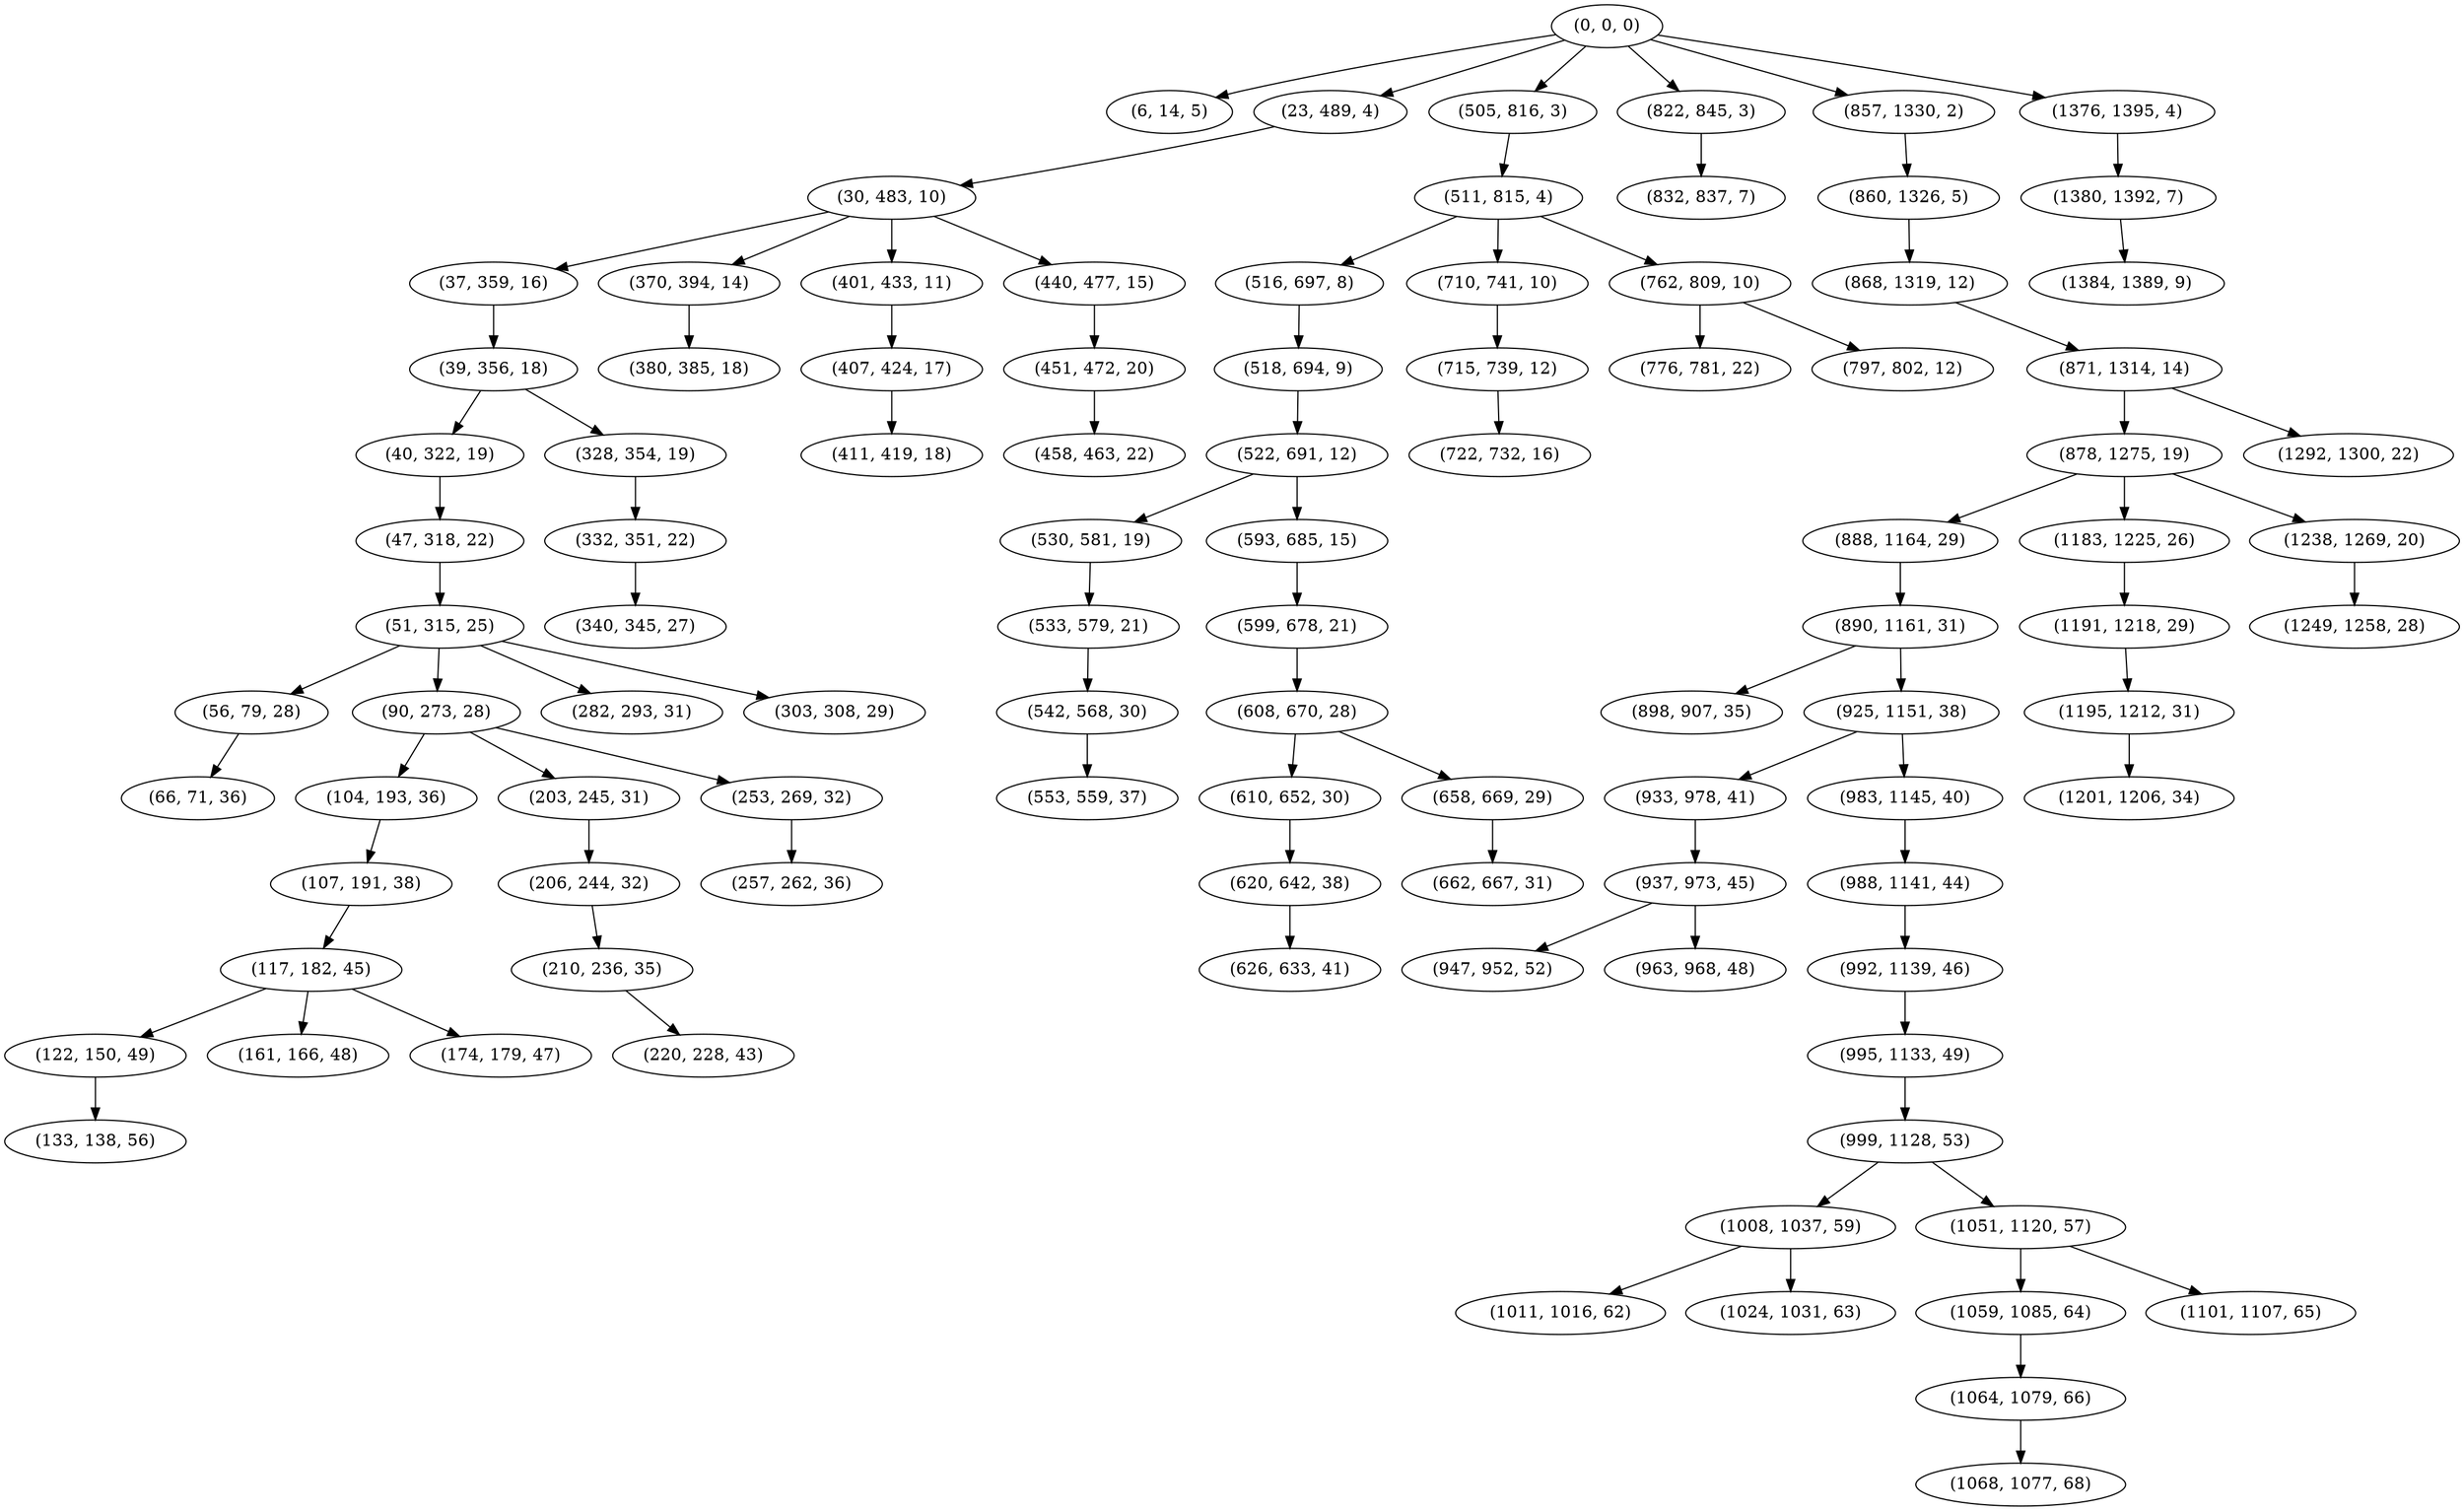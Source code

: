 digraph tree {
    "(0, 0, 0)";
    "(6, 14, 5)";
    "(23, 489, 4)";
    "(30, 483, 10)";
    "(37, 359, 16)";
    "(39, 356, 18)";
    "(40, 322, 19)";
    "(47, 318, 22)";
    "(51, 315, 25)";
    "(56, 79, 28)";
    "(66, 71, 36)";
    "(90, 273, 28)";
    "(104, 193, 36)";
    "(107, 191, 38)";
    "(117, 182, 45)";
    "(122, 150, 49)";
    "(133, 138, 56)";
    "(161, 166, 48)";
    "(174, 179, 47)";
    "(203, 245, 31)";
    "(206, 244, 32)";
    "(210, 236, 35)";
    "(220, 228, 43)";
    "(253, 269, 32)";
    "(257, 262, 36)";
    "(282, 293, 31)";
    "(303, 308, 29)";
    "(328, 354, 19)";
    "(332, 351, 22)";
    "(340, 345, 27)";
    "(370, 394, 14)";
    "(380, 385, 18)";
    "(401, 433, 11)";
    "(407, 424, 17)";
    "(411, 419, 18)";
    "(440, 477, 15)";
    "(451, 472, 20)";
    "(458, 463, 22)";
    "(505, 816, 3)";
    "(511, 815, 4)";
    "(516, 697, 8)";
    "(518, 694, 9)";
    "(522, 691, 12)";
    "(530, 581, 19)";
    "(533, 579, 21)";
    "(542, 568, 30)";
    "(553, 559, 37)";
    "(593, 685, 15)";
    "(599, 678, 21)";
    "(608, 670, 28)";
    "(610, 652, 30)";
    "(620, 642, 38)";
    "(626, 633, 41)";
    "(658, 669, 29)";
    "(662, 667, 31)";
    "(710, 741, 10)";
    "(715, 739, 12)";
    "(722, 732, 16)";
    "(762, 809, 10)";
    "(776, 781, 22)";
    "(797, 802, 12)";
    "(822, 845, 3)";
    "(832, 837, 7)";
    "(857, 1330, 2)";
    "(860, 1326, 5)";
    "(868, 1319, 12)";
    "(871, 1314, 14)";
    "(878, 1275, 19)";
    "(888, 1164, 29)";
    "(890, 1161, 31)";
    "(898, 907, 35)";
    "(925, 1151, 38)";
    "(933, 978, 41)";
    "(937, 973, 45)";
    "(947, 952, 52)";
    "(963, 968, 48)";
    "(983, 1145, 40)";
    "(988, 1141, 44)";
    "(992, 1139, 46)";
    "(995, 1133, 49)";
    "(999, 1128, 53)";
    "(1008, 1037, 59)";
    "(1011, 1016, 62)";
    "(1024, 1031, 63)";
    "(1051, 1120, 57)";
    "(1059, 1085, 64)";
    "(1064, 1079, 66)";
    "(1068, 1077, 68)";
    "(1101, 1107, 65)";
    "(1183, 1225, 26)";
    "(1191, 1218, 29)";
    "(1195, 1212, 31)";
    "(1201, 1206, 34)";
    "(1238, 1269, 20)";
    "(1249, 1258, 28)";
    "(1292, 1300, 22)";
    "(1376, 1395, 4)";
    "(1380, 1392, 7)";
    "(1384, 1389, 9)";
    "(0, 0, 0)" -> "(6, 14, 5)";
    "(0, 0, 0)" -> "(23, 489, 4)";
    "(0, 0, 0)" -> "(505, 816, 3)";
    "(0, 0, 0)" -> "(822, 845, 3)";
    "(0, 0, 0)" -> "(857, 1330, 2)";
    "(0, 0, 0)" -> "(1376, 1395, 4)";
    "(23, 489, 4)" -> "(30, 483, 10)";
    "(30, 483, 10)" -> "(37, 359, 16)";
    "(30, 483, 10)" -> "(370, 394, 14)";
    "(30, 483, 10)" -> "(401, 433, 11)";
    "(30, 483, 10)" -> "(440, 477, 15)";
    "(37, 359, 16)" -> "(39, 356, 18)";
    "(39, 356, 18)" -> "(40, 322, 19)";
    "(39, 356, 18)" -> "(328, 354, 19)";
    "(40, 322, 19)" -> "(47, 318, 22)";
    "(47, 318, 22)" -> "(51, 315, 25)";
    "(51, 315, 25)" -> "(56, 79, 28)";
    "(51, 315, 25)" -> "(90, 273, 28)";
    "(51, 315, 25)" -> "(282, 293, 31)";
    "(51, 315, 25)" -> "(303, 308, 29)";
    "(56, 79, 28)" -> "(66, 71, 36)";
    "(90, 273, 28)" -> "(104, 193, 36)";
    "(90, 273, 28)" -> "(203, 245, 31)";
    "(90, 273, 28)" -> "(253, 269, 32)";
    "(104, 193, 36)" -> "(107, 191, 38)";
    "(107, 191, 38)" -> "(117, 182, 45)";
    "(117, 182, 45)" -> "(122, 150, 49)";
    "(117, 182, 45)" -> "(161, 166, 48)";
    "(117, 182, 45)" -> "(174, 179, 47)";
    "(122, 150, 49)" -> "(133, 138, 56)";
    "(203, 245, 31)" -> "(206, 244, 32)";
    "(206, 244, 32)" -> "(210, 236, 35)";
    "(210, 236, 35)" -> "(220, 228, 43)";
    "(253, 269, 32)" -> "(257, 262, 36)";
    "(328, 354, 19)" -> "(332, 351, 22)";
    "(332, 351, 22)" -> "(340, 345, 27)";
    "(370, 394, 14)" -> "(380, 385, 18)";
    "(401, 433, 11)" -> "(407, 424, 17)";
    "(407, 424, 17)" -> "(411, 419, 18)";
    "(440, 477, 15)" -> "(451, 472, 20)";
    "(451, 472, 20)" -> "(458, 463, 22)";
    "(505, 816, 3)" -> "(511, 815, 4)";
    "(511, 815, 4)" -> "(516, 697, 8)";
    "(511, 815, 4)" -> "(710, 741, 10)";
    "(511, 815, 4)" -> "(762, 809, 10)";
    "(516, 697, 8)" -> "(518, 694, 9)";
    "(518, 694, 9)" -> "(522, 691, 12)";
    "(522, 691, 12)" -> "(530, 581, 19)";
    "(522, 691, 12)" -> "(593, 685, 15)";
    "(530, 581, 19)" -> "(533, 579, 21)";
    "(533, 579, 21)" -> "(542, 568, 30)";
    "(542, 568, 30)" -> "(553, 559, 37)";
    "(593, 685, 15)" -> "(599, 678, 21)";
    "(599, 678, 21)" -> "(608, 670, 28)";
    "(608, 670, 28)" -> "(610, 652, 30)";
    "(608, 670, 28)" -> "(658, 669, 29)";
    "(610, 652, 30)" -> "(620, 642, 38)";
    "(620, 642, 38)" -> "(626, 633, 41)";
    "(658, 669, 29)" -> "(662, 667, 31)";
    "(710, 741, 10)" -> "(715, 739, 12)";
    "(715, 739, 12)" -> "(722, 732, 16)";
    "(762, 809, 10)" -> "(776, 781, 22)";
    "(762, 809, 10)" -> "(797, 802, 12)";
    "(822, 845, 3)" -> "(832, 837, 7)";
    "(857, 1330, 2)" -> "(860, 1326, 5)";
    "(860, 1326, 5)" -> "(868, 1319, 12)";
    "(868, 1319, 12)" -> "(871, 1314, 14)";
    "(871, 1314, 14)" -> "(878, 1275, 19)";
    "(871, 1314, 14)" -> "(1292, 1300, 22)";
    "(878, 1275, 19)" -> "(888, 1164, 29)";
    "(878, 1275, 19)" -> "(1183, 1225, 26)";
    "(878, 1275, 19)" -> "(1238, 1269, 20)";
    "(888, 1164, 29)" -> "(890, 1161, 31)";
    "(890, 1161, 31)" -> "(898, 907, 35)";
    "(890, 1161, 31)" -> "(925, 1151, 38)";
    "(925, 1151, 38)" -> "(933, 978, 41)";
    "(925, 1151, 38)" -> "(983, 1145, 40)";
    "(933, 978, 41)" -> "(937, 973, 45)";
    "(937, 973, 45)" -> "(947, 952, 52)";
    "(937, 973, 45)" -> "(963, 968, 48)";
    "(983, 1145, 40)" -> "(988, 1141, 44)";
    "(988, 1141, 44)" -> "(992, 1139, 46)";
    "(992, 1139, 46)" -> "(995, 1133, 49)";
    "(995, 1133, 49)" -> "(999, 1128, 53)";
    "(999, 1128, 53)" -> "(1008, 1037, 59)";
    "(999, 1128, 53)" -> "(1051, 1120, 57)";
    "(1008, 1037, 59)" -> "(1011, 1016, 62)";
    "(1008, 1037, 59)" -> "(1024, 1031, 63)";
    "(1051, 1120, 57)" -> "(1059, 1085, 64)";
    "(1051, 1120, 57)" -> "(1101, 1107, 65)";
    "(1059, 1085, 64)" -> "(1064, 1079, 66)";
    "(1064, 1079, 66)" -> "(1068, 1077, 68)";
    "(1183, 1225, 26)" -> "(1191, 1218, 29)";
    "(1191, 1218, 29)" -> "(1195, 1212, 31)";
    "(1195, 1212, 31)" -> "(1201, 1206, 34)";
    "(1238, 1269, 20)" -> "(1249, 1258, 28)";
    "(1376, 1395, 4)" -> "(1380, 1392, 7)";
    "(1380, 1392, 7)" -> "(1384, 1389, 9)";
}
